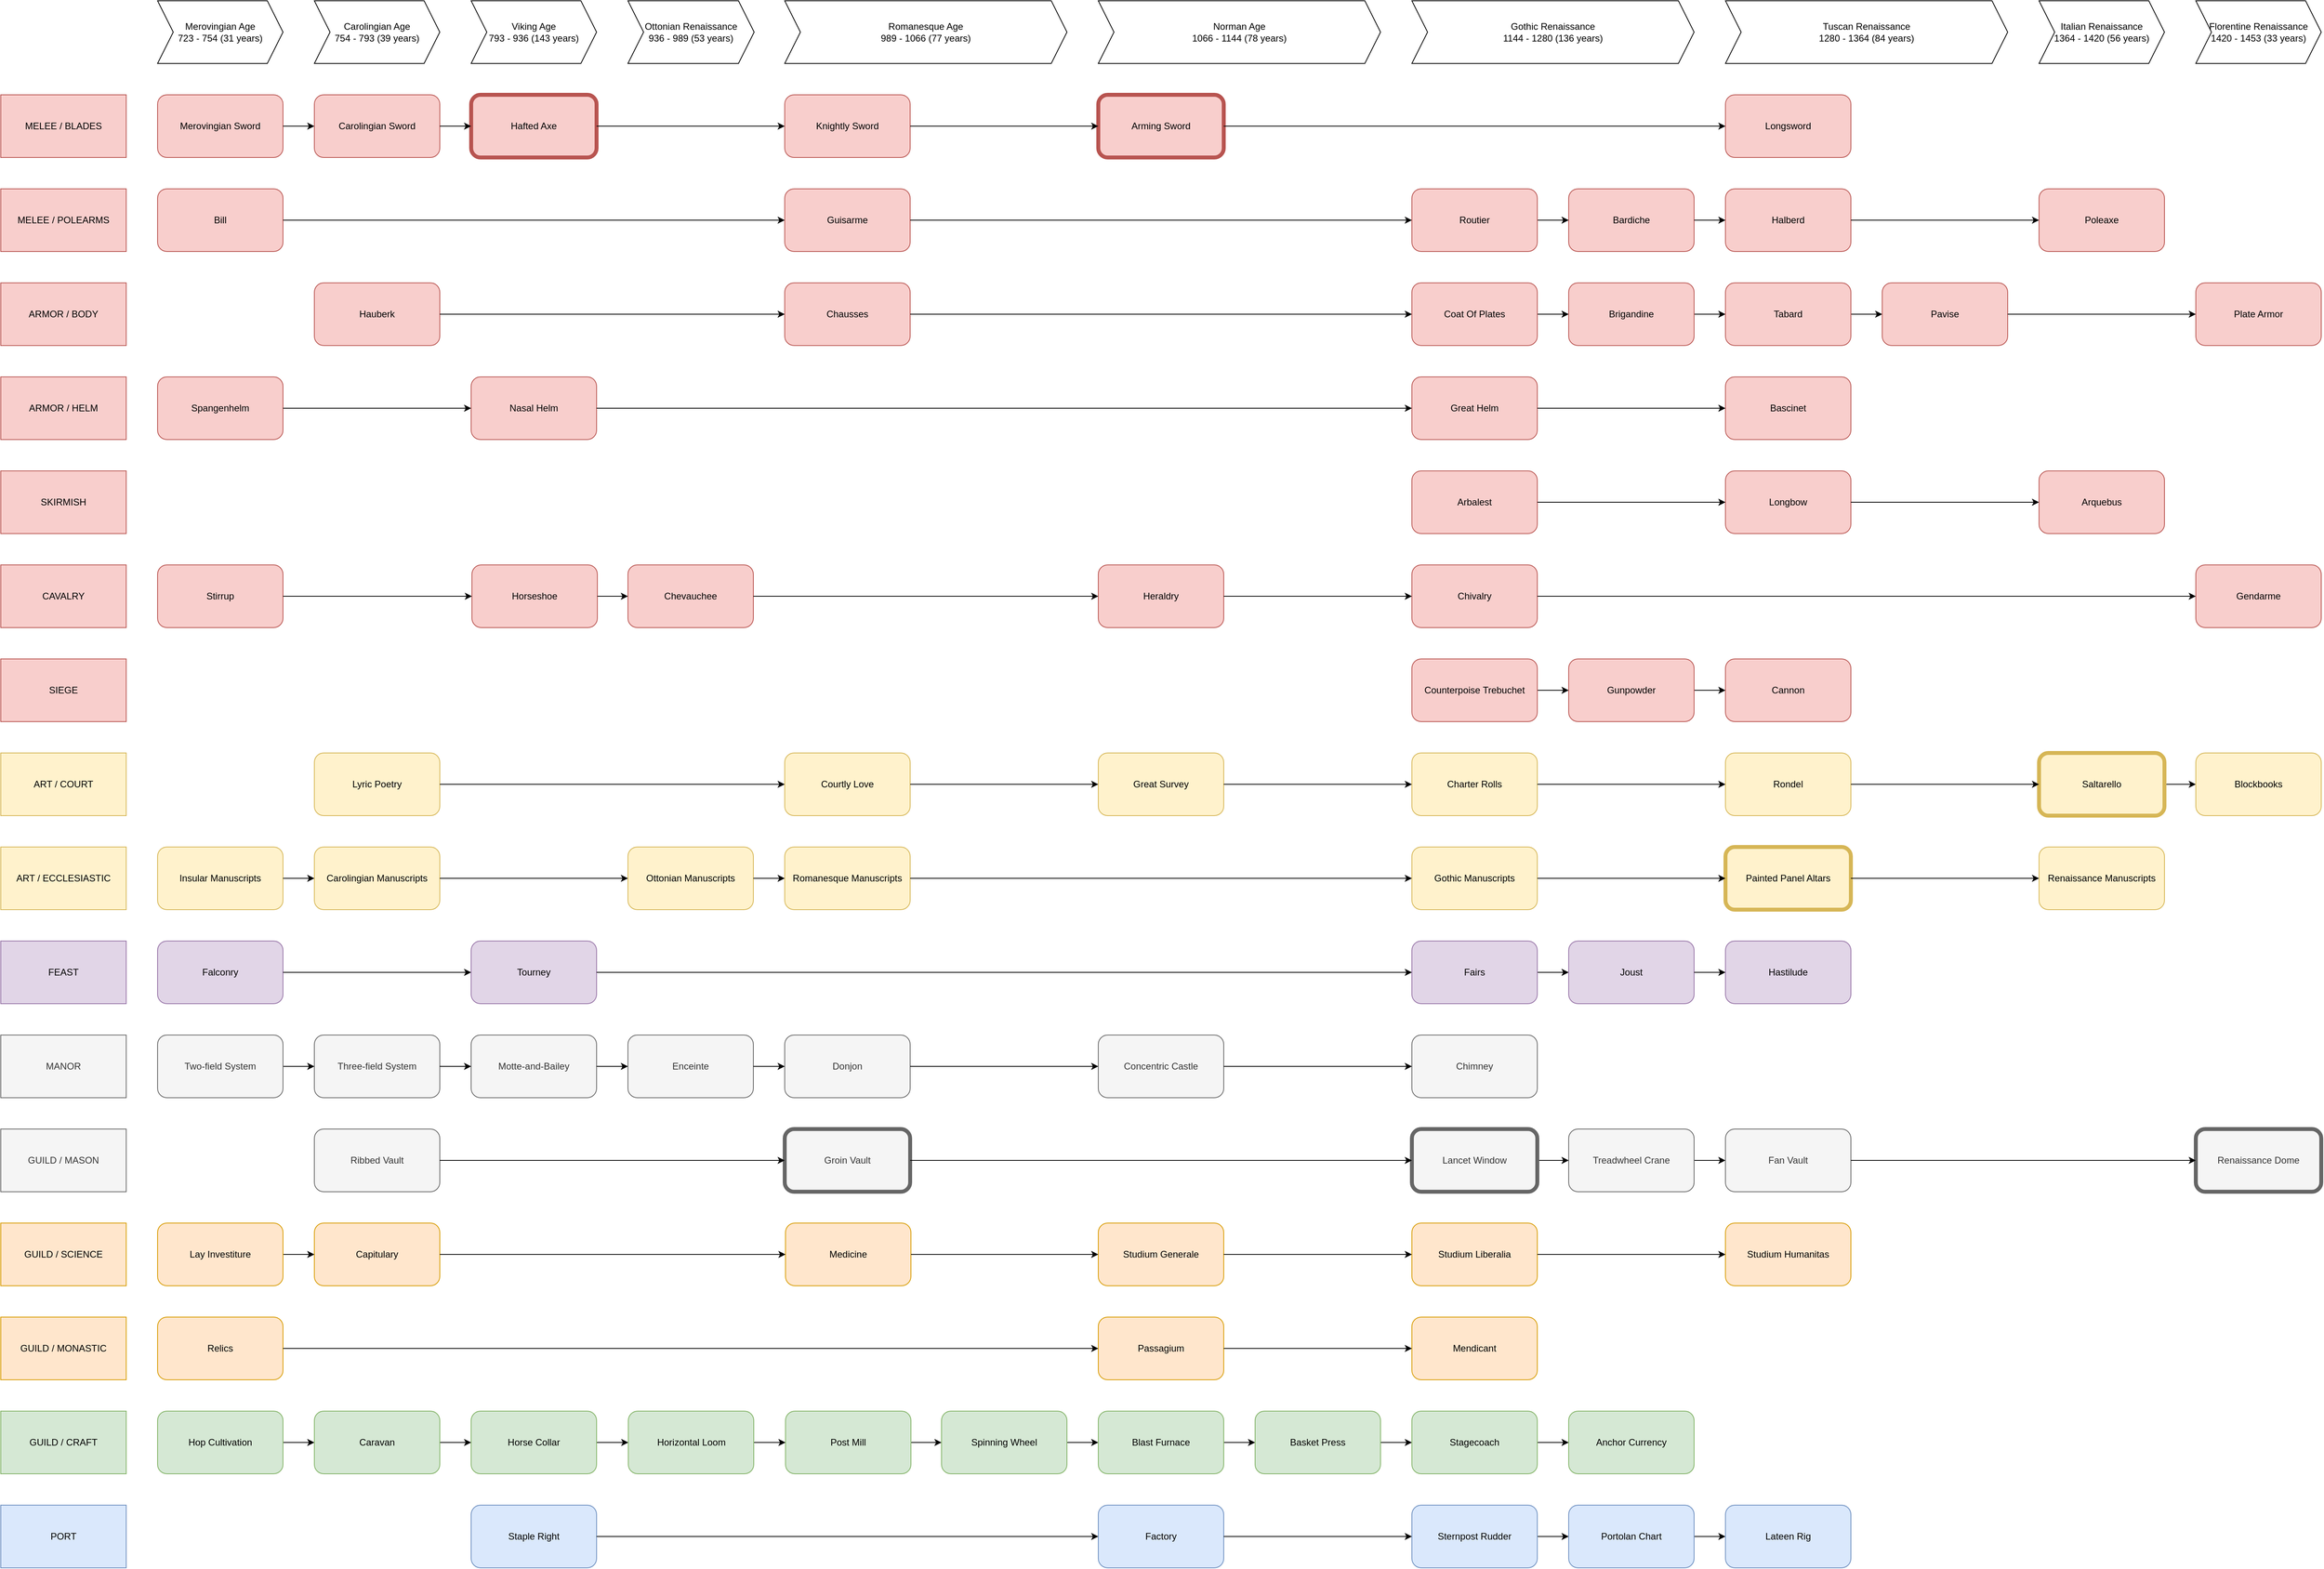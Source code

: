 <mxfile version="13.9.9" type="device"><diagram id="SKvH1ZA3P1PZtePjg_XJ" name="Pagina-1"><mxGraphModel dx="852" dy="494" grid="1" gridSize="10" guides="1" tooltips="1" connect="1" arrows="1" fold="1" page="1" pageScale="1" pageWidth="827" pageHeight="1169" math="0" shadow="0"><root><mxCell id="0"/><mxCell id="1" parent="0"/><mxCell id="VDtbJ5FtK_MV0GmCRCyh-1" value="Merovingian Sword" style="rounded=1;whiteSpace=wrap;html=1;fillColor=#f8cecc;strokeColor=#b85450;" vertex="1" parent="1"><mxGeometry x="240" y="160" width="160" height="80" as="geometry"/></mxCell><mxCell id="VDtbJ5FtK_MV0GmCRCyh-3" value="Merovingian Age&lt;br&gt;723 - 754 (31 years)" style="shape=step;perimeter=stepPerimeter;whiteSpace=wrap;html=1;fixedSize=1;" vertex="1" parent="1"><mxGeometry x="240" y="40" width="160" height="80" as="geometry"/></mxCell><mxCell id="VDtbJ5FtK_MV0GmCRCyh-4" value="Carolingian Age&lt;br&gt;754 - 793&amp;nbsp;(39 years)" style="shape=step;perimeter=stepPerimeter;whiteSpace=wrap;html=1;fixedSize=1;" vertex="1" parent="1"><mxGeometry x="440" y="40" width="160" height="80" as="geometry"/></mxCell><mxCell id="VDtbJ5FtK_MV0GmCRCyh-5" value="Viking Age&lt;br&gt;793 - 936&amp;nbsp;(143 years)" style="shape=step;perimeter=stepPerimeter;whiteSpace=wrap;html=1;fixedSize=1;" vertex="1" parent="1"><mxGeometry x="640" y="40" width="160" height="80" as="geometry"/></mxCell><mxCell id="VDtbJ5FtK_MV0GmCRCyh-6" value="Ottonian Renaissance&lt;br&gt;936 - 989 (53 years)" style="shape=step;perimeter=stepPerimeter;whiteSpace=wrap;html=1;fixedSize=1;" vertex="1" parent="1"><mxGeometry x="840" y="40" width="161" height="80" as="geometry"/></mxCell><mxCell id="VDtbJ5FtK_MV0GmCRCyh-7" value="Romanesque Age&lt;br&gt;989 - 1066&amp;nbsp;(77 years)" style="shape=step;perimeter=stepPerimeter;whiteSpace=wrap;html=1;fixedSize=1;" vertex="1" parent="1"><mxGeometry x="1040" y="40" width="360" height="80" as="geometry"/></mxCell><mxCell id="VDtbJ5FtK_MV0GmCRCyh-8" value="Norman Age&lt;br&gt;1066 - 1144&amp;nbsp;(78 years)" style="shape=step;perimeter=stepPerimeter;whiteSpace=wrap;html=1;fixedSize=1;" vertex="1" parent="1"><mxGeometry x="1440" y="40" width="360" height="80" as="geometry"/></mxCell><mxCell id="VDtbJ5FtK_MV0GmCRCyh-9" value="Gothic Renaissance&lt;br&gt;1144 - 1280&amp;nbsp;(136 years)" style="shape=step;perimeter=stepPerimeter;whiteSpace=wrap;html=1;fixedSize=1;" vertex="1" parent="1"><mxGeometry x="1840" y="40" width="360" height="80" as="geometry"/></mxCell><mxCell id="VDtbJ5FtK_MV0GmCRCyh-10" value="Tuscan Renaissance&lt;br&gt;1280 - 1364&amp;nbsp;(84 years)" style="shape=step;perimeter=stepPerimeter;whiteSpace=wrap;html=1;fixedSize=1;" vertex="1" parent="1"><mxGeometry x="2240" y="40" width="360" height="80" as="geometry"/></mxCell><mxCell id="VDtbJ5FtK_MV0GmCRCyh-11" value="Italian Renaissance&lt;br&gt;1364 - 1420&amp;nbsp;(56 years)" style="shape=step;perimeter=stepPerimeter;whiteSpace=wrap;html=1;fixedSize=1;" vertex="1" parent="1"><mxGeometry x="2640" y="40" width="160" height="80" as="geometry"/></mxCell><mxCell id="VDtbJ5FtK_MV0GmCRCyh-12" value="Florentine Renaissance&lt;br&gt;1420 - 1453&amp;nbsp;(33 years)" style="shape=step;perimeter=stepPerimeter;whiteSpace=wrap;html=1;fixedSize=1;" vertex="1" parent="1"><mxGeometry x="2840" y="40" width="160" height="80" as="geometry"/></mxCell><mxCell id="VDtbJ5FtK_MV0GmCRCyh-13" value="Carolingian Sword" style="rounded=1;whiteSpace=wrap;html=1;fillColor=#f8cecc;strokeColor=#b85450;" vertex="1" parent="1"><mxGeometry x="440" y="160" width="160" height="80" as="geometry"/></mxCell><mxCell id="VDtbJ5FtK_MV0GmCRCyh-15" value="Knightly Sword" style="rounded=1;whiteSpace=wrap;html=1;fillColor=#f8cecc;strokeColor=#b85450;" vertex="1" parent="1"><mxGeometry x="1040" y="160" width="160" height="80" as="geometry"/></mxCell><mxCell id="VDtbJ5FtK_MV0GmCRCyh-16" value="Arming Sword" style="rounded=1;whiteSpace=wrap;html=1;fillColor=#f8cecc;strokeColor=#b85450;strokeWidth=5;" vertex="1" parent="1"><mxGeometry x="1440" y="160" width="160" height="80" as="geometry"/></mxCell><mxCell id="VDtbJ5FtK_MV0GmCRCyh-17" value="Longsword" style="rounded=1;whiteSpace=wrap;html=1;fillColor=#f8cecc;strokeColor=#b85450;" vertex="1" parent="1"><mxGeometry x="2240" y="160" width="160" height="80" as="geometry"/></mxCell><mxCell id="VDtbJ5FtK_MV0GmCRCyh-18" value="MELEE / BLADES" style="rounded=0;whiteSpace=wrap;html=1;fillColor=#f8cecc;strokeColor=#b85450;" vertex="1" parent="1"><mxGeometry x="40" y="160" width="160" height="80" as="geometry"/></mxCell><mxCell id="VDtbJ5FtK_MV0GmCRCyh-19" value="" style="endArrow=classic;html=1;entryX=0;entryY=0.5;entryDx=0;entryDy=0;exitX=1;exitY=0.5;exitDx=0;exitDy=0;" edge="1" parent="1" source="VDtbJ5FtK_MV0GmCRCyh-1" target="VDtbJ5FtK_MV0GmCRCyh-13"><mxGeometry width="50" height="50" relative="1" as="geometry"><mxPoint x="170" y="360" as="sourcePoint"/><mxPoint x="220" y="310" as="targetPoint"/></mxGeometry></mxCell><mxCell id="VDtbJ5FtK_MV0GmCRCyh-22" value="" style="endArrow=classic;html=1;entryX=0;entryY=0.5;entryDx=0;entryDy=0;exitX=1;exitY=0.5;exitDx=0;exitDy=0;" edge="1" parent="1" source="VDtbJ5FtK_MV0GmCRCyh-15" target="VDtbJ5FtK_MV0GmCRCyh-16"><mxGeometry width="50" height="50" relative="1" as="geometry"><mxPoint x="1330" y="360" as="sourcePoint"/><mxPoint x="1380" y="310" as="targetPoint"/></mxGeometry></mxCell><mxCell id="VDtbJ5FtK_MV0GmCRCyh-23" value="" style="endArrow=classic;html=1;entryX=0;entryY=0.5;entryDx=0;entryDy=0;exitX=1;exitY=0.5;exitDx=0;exitDy=0;" edge="1" parent="1" source="VDtbJ5FtK_MV0GmCRCyh-16" target="VDtbJ5FtK_MV0GmCRCyh-17"><mxGeometry width="50" height="50" relative="1" as="geometry"><mxPoint x="1860" y="360" as="sourcePoint"/><mxPoint x="1910" y="310" as="targetPoint"/></mxGeometry></mxCell><mxCell id="VDtbJ5FtK_MV0GmCRCyh-24" value="Hafted Axe" style="rounded=1;whiteSpace=wrap;html=1;fillColor=#f8cecc;strokeColor=#b85450;strokeWidth=5;" vertex="1" parent="1"><mxGeometry x="640" y="160" width="160" height="80" as="geometry"/></mxCell><mxCell id="VDtbJ5FtK_MV0GmCRCyh-27" value="MELEE / POLEARMS" style="rounded=0;whiteSpace=wrap;html=1;fillColor=#f8cecc;strokeColor=#b85450;" vertex="1" parent="1"><mxGeometry x="40" y="280" width="160" height="80" as="geometry"/></mxCell><mxCell id="VDtbJ5FtK_MV0GmCRCyh-28" value="SKIRMISH" style="rounded=0;whiteSpace=wrap;html=1;fillColor=#f8cecc;strokeColor=#b85450;" vertex="1" parent="1"><mxGeometry x="40" y="640" width="160" height="80" as="geometry"/></mxCell><mxCell id="VDtbJ5FtK_MV0GmCRCyh-29" value="SIEGE" style="rounded=0;whiteSpace=wrap;html=1;fillColor=#f8cecc;strokeColor=#b85450;" vertex="1" parent="1"><mxGeometry x="40" y="880" width="160" height="80" as="geometry"/></mxCell><mxCell id="VDtbJ5FtK_MV0GmCRCyh-30" value="Bardiche" style="rounded=1;whiteSpace=wrap;html=1;fillColor=#f8cecc;strokeColor=#b85450;" vertex="1" parent="1"><mxGeometry x="2040" y="280" width="160" height="80" as="geometry"/></mxCell><mxCell id="VDtbJ5FtK_MV0GmCRCyh-31" value="ARMOR / BODY" style="rounded=0;whiteSpace=wrap;html=1;fillColor=#f8cecc;strokeColor=#b85450;" vertex="1" parent="1"><mxGeometry x="40" y="400" width="160" height="80" as="geometry"/></mxCell><mxCell id="VDtbJ5FtK_MV0GmCRCyh-32" value="Halberd" style="rounded=1;whiteSpace=wrap;html=1;fillColor=#f8cecc;strokeColor=#b85450;" vertex="1" parent="1"><mxGeometry x="2240" y="280" width="160" height="80" as="geometry"/></mxCell><mxCell id="VDtbJ5FtK_MV0GmCRCyh-33" value="Poleaxe" style="rounded=1;whiteSpace=wrap;html=1;fillColor=#f8cecc;strokeColor=#b85450;" vertex="1" parent="1"><mxGeometry x="2640" y="280" width="160" height="80" as="geometry"/></mxCell><mxCell id="VDtbJ5FtK_MV0GmCRCyh-34" value="" style="endArrow=classic;html=1;entryX=0;entryY=0.5;entryDx=0;entryDy=0;exitX=1;exitY=0.5;exitDx=0;exitDy=0;" edge="1" parent="1" source="VDtbJ5FtK_MV0GmCRCyh-30" target="VDtbJ5FtK_MV0GmCRCyh-32"><mxGeometry width="50" height="50" relative="1" as="geometry"><mxPoint x="2280" y="350" as="sourcePoint"/><mxPoint x="2330" y="300" as="targetPoint"/></mxGeometry></mxCell><mxCell id="VDtbJ5FtK_MV0GmCRCyh-35" value="" style="endArrow=classic;html=1;entryX=0;entryY=0.5;entryDx=0;entryDy=0;exitX=1;exitY=0.5;exitDx=0;exitDy=0;" edge="1" parent="1" source="VDtbJ5FtK_MV0GmCRCyh-32" target="VDtbJ5FtK_MV0GmCRCyh-33"><mxGeometry width="50" height="50" relative="1" as="geometry"><mxPoint x="2280" y="350" as="sourcePoint"/><mxPoint x="2330" y="300" as="targetPoint"/></mxGeometry></mxCell><mxCell id="VDtbJ5FtK_MV0GmCRCyh-36" value="" style="endArrow=classic;html=1;entryX=0;entryY=0.5;entryDx=0;entryDy=0;exitX=1;exitY=0.5;exitDx=0;exitDy=0;" edge="1" parent="1" source="VDtbJ5FtK_MV0GmCRCyh-13" target="VDtbJ5FtK_MV0GmCRCyh-24"><mxGeometry width="50" height="50" relative="1" as="geometry"><mxPoint x="580" y="430" as="sourcePoint"/><mxPoint x="630" y="380" as="targetPoint"/></mxGeometry></mxCell><mxCell id="VDtbJ5FtK_MV0GmCRCyh-37" value="" style="endArrow=classic;html=1;entryX=0;entryY=0.5;entryDx=0;entryDy=0;exitX=1;exitY=0.5;exitDx=0;exitDy=0;" edge="1" parent="1" source="VDtbJ5FtK_MV0GmCRCyh-24" target="VDtbJ5FtK_MV0GmCRCyh-15"><mxGeometry width="50" height="50" relative="1" as="geometry"><mxPoint x="420" y="430" as="sourcePoint"/><mxPoint x="470" y="380" as="targetPoint"/></mxGeometry></mxCell><mxCell id="VDtbJ5FtK_MV0GmCRCyh-39" value="Chausses" style="rounded=1;whiteSpace=wrap;html=1;fillColor=#f8cecc;strokeColor=#b85450;" vertex="1" parent="1"><mxGeometry x="1040" y="400" width="160" height="80" as="geometry"/></mxCell><mxCell id="VDtbJ5FtK_MV0GmCRCyh-55" value="" style="edgeStyle=orthogonalEdgeStyle;rounded=0;orthogonalLoop=1;jettySize=auto;html=1;" edge="1" parent="1" source="VDtbJ5FtK_MV0GmCRCyh-40" target="VDtbJ5FtK_MV0GmCRCyh-42"><mxGeometry relative="1" as="geometry"/></mxCell><mxCell id="VDtbJ5FtK_MV0GmCRCyh-40" value="Coat Of Plates" style="rounded=1;whiteSpace=wrap;html=1;fillColor=#f8cecc;strokeColor=#b85450;" vertex="1" parent="1"><mxGeometry x="1840" y="400" width="160" height="80" as="geometry"/></mxCell><mxCell id="VDtbJ5FtK_MV0GmCRCyh-41" value="ARMOR / HELM" style="rounded=0;whiteSpace=wrap;html=1;fillColor=#f8cecc;strokeColor=#b85450;" vertex="1" parent="1"><mxGeometry x="40" y="520" width="160" height="80" as="geometry"/></mxCell><mxCell id="VDtbJ5FtK_MV0GmCRCyh-54" value="" style="edgeStyle=orthogonalEdgeStyle;rounded=0;orthogonalLoop=1;jettySize=auto;html=1;" edge="1" parent="1" source="VDtbJ5FtK_MV0GmCRCyh-42" target="VDtbJ5FtK_MV0GmCRCyh-43"><mxGeometry relative="1" as="geometry"/></mxCell><mxCell id="VDtbJ5FtK_MV0GmCRCyh-42" value="Brigandine" style="rounded=1;whiteSpace=wrap;html=1;fillColor=#f8cecc;strokeColor=#b85450;" vertex="1" parent="1"><mxGeometry x="2040" y="400" width="160" height="80" as="geometry"/></mxCell><mxCell id="VDtbJ5FtK_MV0GmCRCyh-172" value="" style="edgeStyle=orthogonalEdgeStyle;rounded=0;orthogonalLoop=1;jettySize=auto;html=1;" edge="1" parent="1" source="VDtbJ5FtK_MV0GmCRCyh-43" target="VDtbJ5FtK_MV0GmCRCyh-170"><mxGeometry relative="1" as="geometry"/></mxCell><mxCell id="VDtbJ5FtK_MV0GmCRCyh-43" value="Tabard" style="rounded=1;whiteSpace=wrap;html=1;fillColor=#f8cecc;strokeColor=#b85450;" vertex="1" parent="1"><mxGeometry x="2240" y="400" width="160" height="80" as="geometry"/></mxCell><mxCell id="VDtbJ5FtK_MV0GmCRCyh-44" value="Plate Armor" style="rounded=1;whiteSpace=wrap;html=1;fillColor=#f8cecc;strokeColor=#b85450;" vertex="1" parent="1"><mxGeometry x="2840" y="400" width="160" height="80" as="geometry"/></mxCell><mxCell id="VDtbJ5FtK_MV0GmCRCyh-45" value="Bascinet" style="rounded=1;whiteSpace=wrap;html=1;fillColor=#f8cecc;strokeColor=#b85450;" vertex="1" parent="1"><mxGeometry x="2240" y="520" width="160" height="80" as="geometry"/></mxCell><mxCell id="VDtbJ5FtK_MV0GmCRCyh-46" value="Great Helm" style="rounded=1;whiteSpace=wrap;html=1;fillColor=#f8cecc;strokeColor=#b85450;" vertex="1" parent="1"><mxGeometry x="1840" y="520" width="160" height="80" as="geometry"/></mxCell><mxCell id="VDtbJ5FtK_MV0GmCRCyh-47" value="Hauberk" style="rounded=1;whiteSpace=wrap;html=1;fillColor=#f8cecc;strokeColor=#b85450;" vertex="1" parent="1"><mxGeometry x="440" y="400" width="160" height="80" as="geometry"/></mxCell><mxCell id="VDtbJ5FtK_MV0GmCRCyh-48" value="Arbalest" style="rounded=1;whiteSpace=wrap;html=1;fillColor=#f8cecc;strokeColor=#b85450;" vertex="1" parent="1"><mxGeometry x="1840" y="640" width="160" height="80" as="geometry"/></mxCell><mxCell id="VDtbJ5FtK_MV0GmCRCyh-49" value="Longbow" style="rounded=1;whiteSpace=wrap;html=1;fillColor=#f8cecc;strokeColor=#b85450;" vertex="1" parent="1"><mxGeometry x="2240" y="640" width="160" height="80" as="geometry"/></mxCell><mxCell id="VDtbJ5FtK_MV0GmCRCyh-50" value="Arquebus" style="rounded=1;whiteSpace=wrap;html=1;fillColor=#f8cecc;strokeColor=#b85450;" vertex="1" parent="1"><mxGeometry x="2640" y="640" width="160" height="80" as="geometry"/></mxCell><mxCell id="VDtbJ5FtK_MV0GmCRCyh-51" value="" style="endArrow=classic;html=1;entryX=0;entryY=0.5;entryDx=0;entryDy=0;exitX=1;exitY=0.5;exitDx=0;exitDy=0;" edge="1" parent="1" source="VDtbJ5FtK_MV0GmCRCyh-49" target="VDtbJ5FtK_MV0GmCRCyh-50"><mxGeometry width="50" height="50" relative="1" as="geometry"><mxPoint x="2310" y="610" as="sourcePoint"/><mxPoint x="2360" y="560" as="targetPoint"/></mxGeometry></mxCell><mxCell id="VDtbJ5FtK_MV0GmCRCyh-52" value="" style="endArrow=classic;html=1;entryX=0;entryY=0.5;entryDx=0;entryDy=0;exitX=1;exitY=0.5;exitDx=0;exitDy=0;" edge="1" parent="1" source="VDtbJ5FtK_MV0GmCRCyh-48" target="VDtbJ5FtK_MV0GmCRCyh-49"><mxGeometry width="50" height="50" relative="1" as="geometry"><mxPoint x="2190" y="610" as="sourcePoint"/><mxPoint x="2240" y="560" as="targetPoint"/></mxGeometry></mxCell><mxCell id="VDtbJ5FtK_MV0GmCRCyh-56" value="" style="endArrow=classic;html=1;entryX=0;entryY=0.5;entryDx=0;entryDy=0;exitX=1;exitY=0.5;exitDx=0;exitDy=0;" edge="1" parent="1" source="VDtbJ5FtK_MV0GmCRCyh-39" target="VDtbJ5FtK_MV0GmCRCyh-40"><mxGeometry width="50" height="50" relative="1" as="geometry"><mxPoint x="1510" y="490" as="sourcePoint"/><mxPoint x="1560" y="440" as="targetPoint"/></mxGeometry></mxCell><mxCell id="VDtbJ5FtK_MV0GmCRCyh-57" value="" style="endArrow=classic;html=1;entryX=0;entryY=0.5;entryDx=0;entryDy=0;exitX=1;exitY=0.5;exitDx=0;exitDy=0;" edge="1" parent="1" source="VDtbJ5FtK_MV0GmCRCyh-47" target="VDtbJ5FtK_MV0GmCRCyh-39"><mxGeometry width="50" height="50" relative="1" as="geometry"><mxPoint x="600" y="460" as="sourcePoint"/><mxPoint x="650" y="410" as="targetPoint"/></mxGeometry></mxCell><mxCell id="VDtbJ5FtK_MV0GmCRCyh-58" value="" style="endArrow=classic;html=1;entryX=0;entryY=0.5;entryDx=0;entryDy=0;exitX=1;exitY=0.5;exitDx=0;exitDy=0;" edge="1" parent="1" source="VDtbJ5FtK_MV0GmCRCyh-46" target="VDtbJ5FtK_MV0GmCRCyh-45"><mxGeometry width="50" height="50" relative="1" as="geometry"><mxPoint x="2150" y="460" as="sourcePoint"/><mxPoint x="2200" y="410" as="targetPoint"/></mxGeometry></mxCell><mxCell id="VDtbJ5FtK_MV0GmCRCyh-59" value="Cannon" style="rounded=1;whiteSpace=wrap;html=1;fillColor=#f8cecc;strokeColor=#b85450;" vertex="1" parent="1"><mxGeometry x="2240" y="880" width="160" height="80" as="geometry"/></mxCell><mxCell id="VDtbJ5FtK_MV0GmCRCyh-122" value="" style="edgeStyle=orthogonalEdgeStyle;rounded=0;orthogonalLoop=1;jettySize=auto;html=1;" edge="1" parent="1" source="VDtbJ5FtK_MV0GmCRCyh-60" target="VDtbJ5FtK_MV0GmCRCyh-121"><mxGeometry relative="1" as="geometry"/></mxCell><mxCell id="VDtbJ5FtK_MV0GmCRCyh-60" value="Counterpoise Trebuchet" style="rounded=1;whiteSpace=wrap;html=1;fillColor=#f8cecc;strokeColor=#b85450;" vertex="1" parent="1"><mxGeometry x="1840" y="880" width="160" height="80" as="geometry"/></mxCell><mxCell id="VDtbJ5FtK_MV0GmCRCyh-63" value="Motte-and-Bailey" style="rounded=1;whiteSpace=wrap;html=1;fillColor=#f5f5f5;strokeColor=#666666;fontColor=#333333;" vertex="1" parent="1"><mxGeometry x="640" y="1360" width="160" height="80" as="geometry"/></mxCell><mxCell id="VDtbJ5FtK_MV0GmCRCyh-64" value="Enceinte" style="rounded=1;whiteSpace=wrap;html=1;fillColor=#f5f5f5;strokeColor=#666666;fontColor=#333333;" vertex="1" parent="1"><mxGeometry x="840" y="1360" width="160" height="80" as="geometry"/></mxCell><mxCell id="VDtbJ5FtK_MV0GmCRCyh-65" value="Donjon" style="rounded=1;whiteSpace=wrap;html=1;fillColor=#f5f5f5;strokeColor=#666666;fontColor=#333333;" vertex="1" parent="1"><mxGeometry x="1040" y="1360" width="160" height="80" as="geometry"/></mxCell><mxCell id="VDtbJ5FtK_MV0GmCRCyh-66" value="Concentric Castle" style="rounded=1;whiteSpace=wrap;html=1;fillColor=#f5f5f5;strokeColor=#666666;fontColor=#333333;" vertex="1" parent="1"><mxGeometry x="1440" y="1360" width="160" height="80" as="geometry"/></mxCell><mxCell id="VDtbJ5FtK_MV0GmCRCyh-67" value="" style="endArrow=classic;html=1;entryX=0;entryY=0.5;entryDx=0;entryDy=0;exitX=1;exitY=0.5;exitDx=0;exitDy=0;" edge="1" parent="1" source="VDtbJ5FtK_MV0GmCRCyh-65" target="VDtbJ5FtK_MV0GmCRCyh-66"><mxGeometry width="50" height="50" relative="1" as="geometry"><mxPoint x="640" y="1370" as="sourcePoint"/><mxPoint x="690" y="1320" as="targetPoint"/></mxGeometry></mxCell><mxCell id="VDtbJ5FtK_MV0GmCRCyh-68" value="" style="endArrow=classic;html=1;entryX=0;entryY=0.5;entryDx=0;entryDy=0;exitX=1;exitY=0.5;exitDx=0;exitDy=0;" edge="1" parent="1" source="VDtbJ5FtK_MV0GmCRCyh-64" target="VDtbJ5FtK_MV0GmCRCyh-65"><mxGeometry width="50" height="50" relative="1" as="geometry"><mxPoint x="640" y="1370" as="sourcePoint"/><mxPoint x="690" y="1320" as="targetPoint"/></mxGeometry></mxCell><mxCell id="VDtbJ5FtK_MV0GmCRCyh-69" value="" style="endArrow=classic;html=1;entryX=0;entryY=0.5;entryDx=0;entryDy=0;exitX=1;exitY=0.5;exitDx=0;exitDy=0;" edge="1" parent="1" source="VDtbJ5FtK_MV0GmCRCyh-63" target="VDtbJ5FtK_MV0GmCRCyh-64"><mxGeometry width="50" height="50" relative="1" as="geometry"><mxPoint x="150" y="1370" as="sourcePoint"/><mxPoint x="200" y="1320" as="targetPoint"/></mxGeometry></mxCell><mxCell id="VDtbJ5FtK_MV0GmCRCyh-70" value="ART / COURT" style="rounded=0;whiteSpace=wrap;html=1;fillColor=#fff2cc;strokeColor=#d6b656;" vertex="1" parent="1"><mxGeometry x="40" y="1000" width="160" height="80" as="geometry"/></mxCell><mxCell id="VDtbJ5FtK_MV0GmCRCyh-71" value="Lyric Poetry" style="rounded=1;whiteSpace=wrap;html=1;fillColor=#fff2cc;strokeColor=#d6b656;" vertex="1" parent="1"><mxGeometry x="440" y="1000" width="160" height="80" as="geometry"/></mxCell><mxCell id="VDtbJ5FtK_MV0GmCRCyh-72" value="Courtly Love" style="rounded=1;whiteSpace=wrap;html=1;fillColor=#fff2cc;strokeColor=#d6b656;" vertex="1" parent="1"><mxGeometry x="1040" y="1000" width="160" height="80" as="geometry"/></mxCell><mxCell id="VDtbJ5FtK_MV0GmCRCyh-73" value="Great Survey" style="rounded=1;whiteSpace=wrap;html=1;fillColor=#fff2cc;strokeColor=#d6b656;" vertex="1" parent="1"><mxGeometry x="1440" y="1000" width="160" height="80" as="geometry"/></mxCell><mxCell id="VDtbJ5FtK_MV0GmCRCyh-74" value="Rondel" style="rounded=1;whiteSpace=wrap;html=1;fillColor=#fff2cc;strokeColor=#d6b656;" vertex="1" parent="1"><mxGeometry x="2240" y="1000" width="160" height="80" as="geometry"/></mxCell><mxCell id="VDtbJ5FtK_MV0GmCRCyh-189" value="" style="edgeStyle=orthogonalEdgeStyle;rounded=0;orthogonalLoop=1;jettySize=auto;html=1;" edge="1" parent="1" source="VDtbJ5FtK_MV0GmCRCyh-75" target="VDtbJ5FtK_MV0GmCRCyh-188"><mxGeometry relative="1" as="geometry"/></mxCell><mxCell id="VDtbJ5FtK_MV0GmCRCyh-75" value="Saltarello" style="rounded=1;whiteSpace=wrap;html=1;fillColor=#fff2cc;strokeColor=#d6b656;strokeWidth=5;" vertex="1" parent="1"><mxGeometry x="2640" y="1000" width="160" height="80" as="geometry"/></mxCell><mxCell id="VDtbJ5FtK_MV0GmCRCyh-76" value="" style="endArrow=classic;html=1;entryX=0;entryY=0.5;entryDx=0;entryDy=0;exitX=1;exitY=0.5;exitDx=0;exitDy=0;" edge="1" parent="1" source="VDtbJ5FtK_MV0GmCRCyh-74" target="VDtbJ5FtK_MV0GmCRCyh-75"><mxGeometry width="50" height="50" relative="1" as="geometry"><mxPoint x="2430" y="890" as="sourcePoint"/><mxPoint x="2480" y="840" as="targetPoint"/></mxGeometry></mxCell><mxCell id="VDtbJ5FtK_MV0GmCRCyh-78" value="" style="endArrow=classic;html=1;entryX=0;entryY=0.5;entryDx=0;entryDy=0;exitX=1;exitY=0.5;exitDx=0;exitDy=0;" edge="1" parent="1" source="VDtbJ5FtK_MV0GmCRCyh-72" target="VDtbJ5FtK_MV0GmCRCyh-73"><mxGeometry width="50" height="50" relative="1" as="geometry"><mxPoint x="1280" y="890" as="sourcePoint"/><mxPoint x="1330" y="840" as="targetPoint"/></mxGeometry></mxCell><mxCell id="VDtbJ5FtK_MV0GmCRCyh-79" value="" style="endArrow=classic;html=1;entryX=0;entryY=0.5;entryDx=0;entryDy=0;exitX=1;exitY=0.5;exitDx=0;exitDy=0;" edge="1" parent="1" source="VDtbJ5FtK_MV0GmCRCyh-71" target="VDtbJ5FtK_MV0GmCRCyh-72"><mxGeometry width="50" height="50" relative="1" as="geometry"><mxPoint x="590" y="890" as="sourcePoint"/><mxPoint x="640" y="840" as="targetPoint"/></mxGeometry></mxCell><mxCell id="VDtbJ5FtK_MV0GmCRCyh-81" value="Nasal Helm" style="rounded=1;whiteSpace=wrap;html=1;fillColor=#f8cecc;strokeColor=#b85450;" vertex="1" parent="1"><mxGeometry x="640" y="520" width="160" height="80" as="geometry"/></mxCell><mxCell id="VDtbJ5FtK_MV0GmCRCyh-82" value="Spangenhelm" style="rounded=1;whiteSpace=wrap;html=1;fillColor=#f8cecc;strokeColor=#b85450;" vertex="1" parent="1"><mxGeometry x="240" y="520" width="160" height="80" as="geometry"/></mxCell><mxCell id="VDtbJ5FtK_MV0GmCRCyh-83" value="" style="endArrow=classic;html=1;entryX=0;entryY=0.5;entryDx=0;entryDy=0;exitX=1;exitY=0.5;exitDx=0;exitDy=0;" edge="1" parent="1" source="VDtbJ5FtK_MV0GmCRCyh-82" target="VDtbJ5FtK_MV0GmCRCyh-81"><mxGeometry width="50" height="50" relative="1" as="geometry"><mxPoint x="-20" y="600" as="sourcePoint"/><mxPoint x="30" y="550" as="targetPoint"/></mxGeometry></mxCell><mxCell id="VDtbJ5FtK_MV0GmCRCyh-84" value="" style="endArrow=classic;html=1;entryX=0;entryY=0.5;entryDx=0;entryDy=0;exitX=1;exitY=0.5;exitDx=0;exitDy=0;" edge="1" parent="1" source="VDtbJ5FtK_MV0GmCRCyh-81" target="VDtbJ5FtK_MV0GmCRCyh-46"><mxGeometry width="50" height="50" relative="1" as="geometry"><mxPoint x="1420" y="600" as="sourcePoint"/><mxPoint x="1470" y="550" as="targetPoint"/></mxGeometry></mxCell><mxCell id="VDtbJ5FtK_MV0GmCRCyh-85" value="ART /&amp;nbsp;ECCLESIASTIC" style="rounded=0;whiteSpace=wrap;html=1;fillColor=#fff2cc;strokeColor=#d6b656;" vertex="1" parent="1"><mxGeometry x="40" y="1120" width="160" height="80" as="geometry"/></mxCell><mxCell id="VDtbJ5FtK_MV0GmCRCyh-86" value="Insular Manuscripts" style="rounded=1;whiteSpace=wrap;html=1;fillColor=#fff2cc;strokeColor=#d6b656;" vertex="1" parent="1"><mxGeometry x="240" y="1120" width="160" height="80" as="geometry"/></mxCell><mxCell id="VDtbJ5FtK_MV0GmCRCyh-87" value="Carolingian Manuscripts" style="rounded=1;whiteSpace=wrap;html=1;fillColor=#fff2cc;strokeColor=#d6b656;" vertex="1" parent="1"><mxGeometry x="440" y="1120" width="160" height="80" as="geometry"/></mxCell><mxCell id="VDtbJ5FtK_MV0GmCRCyh-88" value="Ottonian Manuscripts" style="rounded=1;whiteSpace=wrap;html=1;fillColor=#fff2cc;strokeColor=#d6b656;" vertex="1" parent="1"><mxGeometry x="840" y="1120" width="160" height="80" as="geometry"/></mxCell><mxCell id="VDtbJ5FtK_MV0GmCRCyh-89" value="Romanesque Manuscripts" style="rounded=1;whiteSpace=wrap;html=1;fillColor=#fff2cc;strokeColor=#d6b656;" vertex="1" parent="1"><mxGeometry x="1040" y="1120" width="160" height="80" as="geometry"/></mxCell><mxCell id="VDtbJ5FtK_MV0GmCRCyh-90" value="Gothic Manuscripts" style="rounded=1;whiteSpace=wrap;html=1;fillColor=#fff2cc;strokeColor=#d6b656;" vertex="1" parent="1"><mxGeometry x="1840" y="1120" width="160" height="80" as="geometry"/></mxCell><mxCell id="VDtbJ5FtK_MV0GmCRCyh-91" value="Renaissance Manuscripts" style="rounded=1;whiteSpace=wrap;html=1;fillColor=#fff2cc;strokeColor=#d6b656;" vertex="1" parent="1"><mxGeometry x="2640" y="1120" width="160" height="80" as="geometry"/></mxCell><mxCell id="VDtbJ5FtK_MV0GmCRCyh-93" value="" style="endArrow=classic;html=1;entryX=0;entryY=0.5;entryDx=0;entryDy=0;exitX=1;exitY=0.5;exitDx=0;exitDy=0;" edge="1" parent="1" source="VDtbJ5FtK_MV0GmCRCyh-89" target="VDtbJ5FtK_MV0GmCRCyh-90"><mxGeometry width="50" height="50" relative="1" as="geometry"><mxPoint x="1530" y="1060" as="sourcePoint"/><mxPoint x="1580" y="1010" as="targetPoint"/></mxGeometry></mxCell><mxCell id="VDtbJ5FtK_MV0GmCRCyh-94" value="" style="endArrow=classic;html=1;entryX=0;entryY=0.5;entryDx=0;entryDy=0;exitX=1;exitY=0.5;exitDx=0;exitDy=0;" edge="1" parent="1" source="VDtbJ5FtK_MV0GmCRCyh-88" target="VDtbJ5FtK_MV0GmCRCyh-89"><mxGeometry width="50" height="50" relative="1" as="geometry"><mxPoint x="650" y="1060" as="sourcePoint"/><mxPoint x="700" y="1010" as="targetPoint"/></mxGeometry></mxCell><mxCell id="VDtbJ5FtK_MV0GmCRCyh-95" value="" style="endArrow=classic;html=1;entryX=0;entryY=0.5;entryDx=0;entryDy=0;exitX=1;exitY=0.5;exitDx=0;exitDy=0;" edge="1" parent="1" source="VDtbJ5FtK_MV0GmCRCyh-87" target="VDtbJ5FtK_MV0GmCRCyh-88"><mxGeometry width="50" height="50" relative="1" as="geometry"><mxPoint x="340" y="1060" as="sourcePoint"/><mxPoint x="390" y="1010" as="targetPoint"/></mxGeometry></mxCell><mxCell id="VDtbJ5FtK_MV0GmCRCyh-96" value="" style="endArrow=classic;html=1;entryX=0;entryY=0.5;entryDx=0;entryDy=0;exitX=1;exitY=0.5;exitDx=0;exitDy=0;" edge="1" parent="1" source="VDtbJ5FtK_MV0GmCRCyh-86" target="VDtbJ5FtK_MV0GmCRCyh-87"><mxGeometry width="50" height="50" relative="1" as="geometry"><mxPoint x="390" y="1060" as="sourcePoint"/><mxPoint x="440" y="1010" as="targetPoint"/></mxGeometry></mxCell><mxCell id="VDtbJ5FtK_MV0GmCRCyh-97" value="GUILD / SCIENCE" style="rounded=0;whiteSpace=wrap;html=1;fillColor=#ffe6cc;strokeColor=#d79b00;" vertex="1" parent="1"><mxGeometry x="40" y="1600" width="160" height="80" as="geometry"/></mxCell><mxCell id="VDtbJ5FtK_MV0GmCRCyh-98" value="Studium Generale" style="rounded=1;whiteSpace=wrap;html=1;fillColor=#ffe6cc;strokeColor=#d79b00;" vertex="1" parent="1"><mxGeometry x="1440" y="1600" width="160" height="80" as="geometry"/></mxCell><mxCell id="VDtbJ5FtK_MV0GmCRCyh-99" value="Studium Liberalia" style="rounded=1;whiteSpace=wrap;html=1;fillColor=#ffe6cc;strokeColor=#d79b00;" vertex="1" parent="1"><mxGeometry x="1840" y="1600" width="160" height="80" as="geometry"/></mxCell><mxCell id="VDtbJ5FtK_MV0GmCRCyh-100" value="Studium Humanitas" style="rounded=1;whiteSpace=wrap;html=1;fillColor=#ffe6cc;strokeColor=#d79b00;" vertex="1" parent="1"><mxGeometry x="2240" y="1600" width="160" height="80" as="geometry"/></mxCell><mxCell id="VDtbJ5FtK_MV0GmCRCyh-101" value="" style="endArrow=classic;html=1;entryX=0;entryY=0.5;entryDx=0;entryDy=0;exitX=1;exitY=0.5;exitDx=0;exitDy=0;" edge="1" parent="1" source="VDtbJ5FtK_MV0GmCRCyh-99" target="VDtbJ5FtK_MV0GmCRCyh-100"><mxGeometry width="50" height="50" relative="1" as="geometry"><mxPoint x="2020" y="1580" as="sourcePoint"/><mxPoint x="2070" y="1530" as="targetPoint"/></mxGeometry></mxCell><mxCell id="VDtbJ5FtK_MV0GmCRCyh-102" value="" style="endArrow=classic;html=1;entryX=0;entryY=0.5;entryDx=0;entryDy=0;exitX=1;exitY=0.5;exitDx=0;exitDy=0;" edge="1" parent="1" source="VDtbJ5FtK_MV0GmCRCyh-98" target="VDtbJ5FtK_MV0GmCRCyh-99"><mxGeometry width="50" height="50" relative="1" as="geometry"><mxPoint x="1600" y="1580" as="sourcePoint"/><mxPoint x="1650" y="1530" as="targetPoint"/></mxGeometry></mxCell><mxCell id="VDtbJ5FtK_MV0GmCRCyh-208" value="" style="edgeStyle=orthogonalEdgeStyle;rounded=0;orthogonalLoop=1;jettySize=auto;html=1;" edge="1" parent="1" source="VDtbJ5FtK_MV0GmCRCyh-104" target="VDtbJ5FtK_MV0GmCRCyh-206"><mxGeometry relative="1" as="geometry"/></mxCell><mxCell id="VDtbJ5FtK_MV0GmCRCyh-104" value="Hop Cultivation" style="rounded=1;whiteSpace=wrap;html=1;fillColor=#d5e8d4;strokeColor=#82b366;" vertex="1" parent="1"><mxGeometry x="240" y="1840" width="160" height="80" as="geometry"/></mxCell><mxCell id="VDtbJ5FtK_MV0GmCRCyh-233" value="" style="edgeStyle=orthogonalEdgeStyle;rounded=0;orthogonalLoop=1;jettySize=auto;html=1;" edge="1" parent="1" source="VDtbJ5FtK_MV0GmCRCyh-106" target="VDtbJ5FtK_MV0GmCRCyh-232"><mxGeometry relative="1" as="geometry"/></mxCell><mxCell id="VDtbJ5FtK_MV0GmCRCyh-106" value="Horse Collar" style="rounded=1;whiteSpace=wrap;html=1;fillColor=#d5e8d4;strokeColor=#82b366;" vertex="1" parent="1"><mxGeometry x="640" y="1840" width="160" height="80" as="geometry"/></mxCell><mxCell id="VDtbJ5FtK_MV0GmCRCyh-107" value="CAVALRY" style="rounded=0;whiteSpace=wrap;html=1;fillColor=#f8cecc;strokeColor=#b85450;" vertex="1" parent="1"><mxGeometry x="40" y="760" width="160" height="80" as="geometry"/></mxCell><mxCell id="VDtbJ5FtK_MV0GmCRCyh-108" value="Stirrup" style="rounded=1;whiteSpace=wrap;html=1;fillColor=#f8cecc;strokeColor=#b85450;" vertex="1" parent="1"><mxGeometry x="240" y="760" width="160" height="80" as="geometry"/></mxCell><mxCell id="VDtbJ5FtK_MV0GmCRCyh-109" value="Horseshoe" style="rounded=1;whiteSpace=wrap;html=1;fillColor=#f8cecc;strokeColor=#b85450;" vertex="1" parent="1"><mxGeometry x="641" y="760" width="160" height="80" as="geometry"/></mxCell><mxCell id="VDtbJ5FtK_MV0GmCRCyh-110" value="" style="endArrow=classic;html=1;entryX=0;entryY=0.5;entryDx=0;entryDy=0;exitX=1;exitY=0.5;exitDx=0;exitDy=0;" edge="1" parent="1" source="VDtbJ5FtK_MV0GmCRCyh-108" target="VDtbJ5FtK_MV0GmCRCyh-109"><mxGeometry width="50" height="50" relative="1" as="geometry"><mxPoint x="60" y="950" as="sourcePoint"/><mxPoint x="110" y="900" as="targetPoint"/></mxGeometry></mxCell><mxCell id="VDtbJ5FtK_MV0GmCRCyh-113" value="Chivalry" style="rounded=1;whiteSpace=wrap;html=1;fillColor=#f8cecc;strokeColor=#b85450;" vertex="1" parent="1"><mxGeometry x="1840" y="760" width="160" height="80" as="geometry"/></mxCell><mxCell id="VDtbJ5FtK_MV0GmCRCyh-114" value="Chevauchee" style="rounded=1;whiteSpace=wrap;html=1;fillColor=#f8cecc;strokeColor=#b85450;" vertex="1" parent="1"><mxGeometry x="840" y="760" width="160" height="80" as="geometry"/></mxCell><mxCell id="VDtbJ5FtK_MV0GmCRCyh-115" value="" style="endArrow=classic;html=1;entryX=0;entryY=0.5;entryDx=0;entryDy=0;exitX=1;exitY=0.5;exitDx=0;exitDy=0;" edge="1" parent="1" source="VDtbJ5FtK_MV0GmCRCyh-109" target="VDtbJ5FtK_MV0GmCRCyh-114"><mxGeometry width="50" height="50" relative="1" as="geometry"><mxPoint x="760" y="810" as="sourcePoint"/><mxPoint x="810" y="760" as="targetPoint"/></mxGeometry></mxCell><mxCell id="VDtbJ5FtK_MV0GmCRCyh-116" value="Heraldry" style="rounded=1;whiteSpace=wrap;html=1;fillColor=#f8cecc;strokeColor=#b85450;" vertex="1" parent="1"><mxGeometry x="1440" y="760" width="160" height="80" as="geometry"/></mxCell><mxCell id="VDtbJ5FtK_MV0GmCRCyh-117" value="" style="endArrow=classic;html=1;entryX=0;entryY=0.5;entryDx=0;entryDy=0;exitX=1;exitY=0.5;exitDx=0;exitDy=0;" edge="1" parent="1" source="VDtbJ5FtK_MV0GmCRCyh-116" target="VDtbJ5FtK_MV0GmCRCyh-113"><mxGeometry width="50" height="50" relative="1" as="geometry"><mxPoint x="1360" y="810" as="sourcePoint"/><mxPoint x="1410" y="760" as="targetPoint"/></mxGeometry></mxCell><mxCell id="VDtbJ5FtK_MV0GmCRCyh-118" value="" style="endArrow=classic;html=1;entryX=0;entryY=0.5;entryDx=0;entryDy=0;" edge="1" parent="1" source="VDtbJ5FtK_MV0GmCRCyh-114" target="VDtbJ5FtK_MV0GmCRCyh-116"><mxGeometry width="50" height="50" relative="1" as="geometry"><mxPoint x="1090" y="810" as="sourcePoint"/><mxPoint x="1140" y="760" as="targetPoint"/></mxGeometry></mxCell><mxCell id="VDtbJ5FtK_MV0GmCRCyh-187" value="" style="edgeStyle=orthogonalEdgeStyle;rounded=0;orthogonalLoop=1;jettySize=auto;html=1;" edge="1" parent="1" source="VDtbJ5FtK_MV0GmCRCyh-119" target="VDtbJ5FtK_MV0GmCRCyh-186"><mxGeometry relative="1" as="geometry"/></mxCell><mxCell id="VDtbJ5FtK_MV0GmCRCyh-119" value="Basket Press" style="rounded=1;whiteSpace=wrap;html=1;fillColor=#d5e8d4;strokeColor=#82b366;" vertex="1" parent="1"><mxGeometry x="1640" y="1840" width="160" height="80" as="geometry"/></mxCell><mxCell id="VDtbJ5FtK_MV0GmCRCyh-123" value="" style="edgeStyle=orthogonalEdgeStyle;rounded=0;orthogonalLoop=1;jettySize=auto;html=1;" edge="1" parent="1" source="VDtbJ5FtK_MV0GmCRCyh-121" target="VDtbJ5FtK_MV0GmCRCyh-59"><mxGeometry relative="1" as="geometry"/></mxCell><mxCell id="VDtbJ5FtK_MV0GmCRCyh-121" value="Gunpowder" style="rounded=1;whiteSpace=wrap;html=1;fillColor=#f8cecc;strokeColor=#b85450;" vertex="1" parent="1"><mxGeometry x="2040" y="880" width="160" height="80" as="geometry"/></mxCell><mxCell id="VDtbJ5FtK_MV0GmCRCyh-125" value="Gendarme" style="rounded=1;whiteSpace=wrap;html=1;fillColor=#f8cecc;strokeColor=#b85450;" vertex="1" parent="1"><mxGeometry x="2840" y="760" width="160" height="80" as="geometry"/></mxCell><mxCell id="VDtbJ5FtK_MV0GmCRCyh-211" value="" style="edgeStyle=orthogonalEdgeStyle;rounded=0;orthogonalLoop=1;jettySize=auto;html=1;" edge="1" parent="1" source="VDtbJ5FtK_MV0GmCRCyh-126" target="VDtbJ5FtK_MV0GmCRCyh-30"><mxGeometry relative="1" as="geometry"/></mxCell><mxCell id="VDtbJ5FtK_MV0GmCRCyh-126" value="Routier" style="rounded=1;whiteSpace=wrap;html=1;fillColor=#f8cecc;strokeColor=#b85450;" vertex="1" parent="1"><mxGeometry x="1840" y="280" width="160" height="80" as="geometry"/></mxCell><mxCell id="VDtbJ5FtK_MV0GmCRCyh-199" value="" style="edgeStyle=orthogonalEdgeStyle;rounded=0;orthogonalLoop=1;jettySize=auto;html=1;" edge="1" parent="1" source="VDtbJ5FtK_MV0GmCRCyh-129" target="VDtbJ5FtK_MV0GmCRCyh-182"><mxGeometry relative="1" as="geometry"/></mxCell><mxCell id="VDtbJ5FtK_MV0GmCRCyh-129" value="Fairs" style="rounded=1;whiteSpace=wrap;html=1;fillColor=#e1d5e7;strokeColor=#9673a6;" vertex="1" parent="1"><mxGeometry x="1840" y="1240" width="160" height="80" as="geometry"/></mxCell><mxCell id="VDtbJ5FtK_MV0GmCRCyh-131" value="Anchor Currency" style="rounded=1;whiteSpace=wrap;html=1;fillColor=#d5e8d4;strokeColor=#82b366;" vertex="1" parent="1"><mxGeometry x="2040" y="1840" width="160" height="80" as="geometry"/></mxCell><mxCell id="VDtbJ5FtK_MV0GmCRCyh-132" value="GUILD / CRAFT" style="rounded=0;whiteSpace=wrap;html=1;fillColor=#d5e8d4;strokeColor=#82b366;" vertex="1" parent="1"><mxGeometry x="40" y="1840" width="160" height="80" as="geometry"/></mxCell><mxCell id="VDtbJ5FtK_MV0GmCRCyh-133" value="PORT" style="rounded=0;whiteSpace=wrap;html=1;fillColor=#dae8fc;strokeColor=#6c8ebf;" vertex="1" parent="1"><mxGeometry x="40" y="1960" width="160" height="80" as="geometry"/></mxCell><mxCell id="VDtbJ5FtK_MV0GmCRCyh-136" value="Staple Right" style="rounded=1;whiteSpace=wrap;html=1;fillColor=#dae8fc;strokeColor=#6c8ebf;" vertex="1" parent="1"><mxGeometry x="640" y="1960" width="160" height="80" as="geometry"/></mxCell><mxCell id="VDtbJ5FtK_MV0GmCRCyh-137" value="Factory" style="rounded=1;whiteSpace=wrap;html=1;fillColor=#dae8fc;strokeColor=#6c8ebf;" vertex="1" parent="1"><mxGeometry x="1440" y="1960" width="160" height="80" as="geometry"/></mxCell><mxCell id="VDtbJ5FtK_MV0GmCRCyh-138" value="" style="endArrow=classic;html=1;entryX=0;entryY=0.5;entryDx=0;entryDy=0;exitX=1;exitY=0.5;exitDx=0;exitDy=0;" edge="1" parent="1" source="VDtbJ5FtK_MV0GmCRCyh-136" target="VDtbJ5FtK_MV0GmCRCyh-137"><mxGeometry width="50" height="50" relative="1" as="geometry"><mxPoint x="910" y="1920" as="sourcePoint"/><mxPoint x="960" y="1870" as="targetPoint"/></mxGeometry></mxCell><mxCell id="VDtbJ5FtK_MV0GmCRCyh-220" value="" style="edgeStyle=orthogonalEdgeStyle;rounded=0;orthogonalLoop=1;jettySize=auto;html=1;" edge="1" parent="1" source="VDtbJ5FtK_MV0GmCRCyh-139" target="VDtbJ5FtK_MV0GmCRCyh-142"><mxGeometry relative="1" as="geometry"/></mxCell><mxCell id="VDtbJ5FtK_MV0GmCRCyh-139" value="Sternpost Rudder" style="rounded=1;whiteSpace=wrap;html=1;fillColor=#dae8fc;strokeColor=#6c8ebf;" vertex="1" parent="1"><mxGeometry x="1840" y="1960" width="160" height="80" as="geometry"/></mxCell><mxCell id="VDtbJ5FtK_MV0GmCRCyh-224" value="" style="edgeStyle=orthogonalEdgeStyle;rounded=0;orthogonalLoop=1;jettySize=auto;html=1;" edge="1" parent="1" source="VDtbJ5FtK_MV0GmCRCyh-141" target="VDtbJ5FtK_MV0GmCRCyh-223"><mxGeometry relative="1" as="geometry"/></mxCell><mxCell id="VDtbJ5FtK_MV0GmCRCyh-141" value="Treadwheel Crane" style="rounded=1;whiteSpace=wrap;html=1;fillColor=#f5f5f5;strokeColor=#666666;fontColor=#333333;" vertex="1" parent="1"><mxGeometry x="2040" y="1480" width="160" height="80" as="geometry"/></mxCell><mxCell id="VDtbJ5FtK_MV0GmCRCyh-221" value="" style="edgeStyle=orthogonalEdgeStyle;rounded=0;orthogonalLoop=1;jettySize=auto;html=1;" edge="1" parent="1" source="VDtbJ5FtK_MV0GmCRCyh-142" target="VDtbJ5FtK_MV0GmCRCyh-147"><mxGeometry relative="1" as="geometry"/></mxCell><mxCell id="VDtbJ5FtK_MV0GmCRCyh-142" value="Portolan Chart" style="rounded=1;whiteSpace=wrap;html=1;fillColor=#dae8fc;strokeColor=#6c8ebf;" vertex="1" parent="1"><mxGeometry x="2040" y="1960" width="160" height="80" as="geometry"/></mxCell><mxCell id="VDtbJ5FtK_MV0GmCRCyh-147" value="Lateen Rig" style="rounded=1;whiteSpace=wrap;html=1;fillColor=#dae8fc;strokeColor=#6c8ebf;" vertex="1" parent="1"><mxGeometry x="2240" y="1960" width="160" height="80" as="geometry"/></mxCell><mxCell id="VDtbJ5FtK_MV0GmCRCyh-149" value="GUILD / MASON" style="rounded=0;whiteSpace=wrap;html=1;fillColor=#f5f5f5;strokeColor=#666666;fontColor=#333333;" vertex="1" parent="1"><mxGeometry x="40" y="1480" width="160" height="80" as="geometry"/></mxCell><mxCell id="VDtbJ5FtK_MV0GmCRCyh-150" value="Renaissance Dome" style="rounded=1;whiteSpace=wrap;html=1;fillColor=#f5f5f5;strokeColor=#666666;strokeWidth=5;fontColor=#333333;" vertex="1" parent="1"><mxGeometry x="2840" y="1480" width="160" height="80" as="geometry"/></mxCell><mxCell id="VDtbJ5FtK_MV0GmCRCyh-219" value="" style="edgeStyle=orthogonalEdgeStyle;rounded=0;orthogonalLoop=1;jettySize=auto;html=1;" edge="1" parent="1" source="VDtbJ5FtK_MV0GmCRCyh-151" target="VDtbJ5FtK_MV0GmCRCyh-141"><mxGeometry relative="1" as="geometry"/></mxCell><mxCell id="VDtbJ5FtK_MV0GmCRCyh-151" value="Lancet Window" style="rounded=1;whiteSpace=wrap;html=1;fillColor=#f5f5f5;strokeColor=#666666;strokeWidth=5;fontColor=#333333;" vertex="1" parent="1"><mxGeometry x="1840" y="1480" width="160" height="80" as="geometry"/></mxCell><mxCell id="VDtbJ5FtK_MV0GmCRCyh-153" value="Ribbed Vault" style="rounded=1;whiteSpace=wrap;html=1;fillColor=#f5f5f5;strokeColor=#666666;fontColor=#333333;" vertex="1" parent="1"><mxGeometry x="440" y="1480" width="160" height="80" as="geometry"/></mxCell><mxCell id="VDtbJ5FtK_MV0GmCRCyh-154" value="Groin Vault" style="rounded=1;whiteSpace=wrap;html=1;fillColor=#f5f5f5;strokeColor=#666666;strokeWidth=5;fontColor=#333333;" vertex="1" parent="1"><mxGeometry x="1040" y="1480" width="160" height="80" as="geometry"/></mxCell><mxCell id="VDtbJ5FtK_MV0GmCRCyh-155" value="" style="endArrow=classic;html=1;entryX=0;entryY=0.5;entryDx=0;entryDy=0;exitX=1;exitY=0.5;exitDx=0;exitDy=0;" edge="1" parent="1" source="VDtbJ5FtK_MV0GmCRCyh-154" target="VDtbJ5FtK_MV0GmCRCyh-151"><mxGeometry width="50" height="50" relative="1" as="geometry"><mxPoint x="1350" y="1480" as="sourcePoint"/><mxPoint x="1400" y="1430" as="targetPoint"/></mxGeometry></mxCell><mxCell id="VDtbJ5FtK_MV0GmCRCyh-156" value="" style="endArrow=classic;html=1;entryX=0;entryY=0.5;entryDx=0;entryDy=0;exitX=1;exitY=0.5;exitDx=0;exitDy=0;" edge="1" parent="1" source="VDtbJ5FtK_MV0GmCRCyh-153" target="VDtbJ5FtK_MV0GmCRCyh-154"><mxGeometry width="50" height="50" relative="1" as="geometry"><mxPoint x="870" y="1480" as="sourcePoint"/><mxPoint x="920" y="1430" as="targetPoint"/></mxGeometry></mxCell><mxCell id="VDtbJ5FtK_MV0GmCRCyh-161" value="MANOR" style="rounded=0;whiteSpace=wrap;html=1;fillColor=#f5f5f5;strokeColor=#666666;fontColor=#333333;" vertex="1" parent="1"><mxGeometry x="40" y="1360" width="160" height="80" as="geometry"/></mxCell><mxCell id="VDtbJ5FtK_MV0GmCRCyh-162" value="Chimney" style="rounded=1;whiteSpace=wrap;html=1;fillColor=#f5f5f5;strokeColor=#666666;fontColor=#333333;" vertex="1" parent="1"><mxGeometry x="1840" y="1360" width="160" height="80" as="geometry"/></mxCell><mxCell id="VDtbJ5FtK_MV0GmCRCyh-163" value="" style="endArrow=classic;html=1;exitX=1;exitY=0.5;exitDx=0;exitDy=0;entryX=0;entryY=0.5;entryDx=0;entryDy=0;" edge="1" parent="1" source="VDtbJ5FtK_MV0GmCRCyh-66" target="VDtbJ5FtK_MV0GmCRCyh-162"><mxGeometry width="50" height="50" relative="1" as="geometry"><mxPoint x="1390" y="1280" as="sourcePoint"/><mxPoint x="1440" y="1230" as="targetPoint"/></mxGeometry></mxCell><mxCell id="VDtbJ5FtK_MV0GmCRCyh-167" value="" style="edgeStyle=orthogonalEdgeStyle;rounded=0;orthogonalLoop=1;jettySize=auto;html=1;" edge="1" parent="1" source="VDtbJ5FtK_MV0GmCRCyh-165" target="VDtbJ5FtK_MV0GmCRCyh-166"><mxGeometry relative="1" as="geometry"/></mxCell><mxCell id="VDtbJ5FtK_MV0GmCRCyh-165" value="Post Mill" style="rounded=1;whiteSpace=wrap;html=1;fillColor=#d5e8d4;strokeColor=#82b366;" vertex="1" parent="1"><mxGeometry x="1041" y="1840" width="160" height="80" as="geometry"/></mxCell><mxCell id="VDtbJ5FtK_MV0GmCRCyh-169" value="" style="edgeStyle=orthogonalEdgeStyle;rounded=0;orthogonalLoop=1;jettySize=auto;html=1;" edge="1" parent="1" source="VDtbJ5FtK_MV0GmCRCyh-166" target="VDtbJ5FtK_MV0GmCRCyh-168"><mxGeometry relative="1" as="geometry"/></mxCell><mxCell id="VDtbJ5FtK_MV0GmCRCyh-166" value="Spinning Wheel" style="rounded=1;whiteSpace=wrap;html=1;fillColor=#d5e8d4;strokeColor=#82b366;" vertex="1" parent="1"><mxGeometry x="1240" y="1840" width="160" height="80" as="geometry"/></mxCell><mxCell id="VDtbJ5FtK_MV0GmCRCyh-175" value="" style="edgeStyle=orthogonalEdgeStyle;rounded=0;orthogonalLoop=1;jettySize=auto;html=1;" edge="1" parent="1" source="VDtbJ5FtK_MV0GmCRCyh-168" target="VDtbJ5FtK_MV0GmCRCyh-119"><mxGeometry relative="1" as="geometry"/></mxCell><mxCell id="VDtbJ5FtK_MV0GmCRCyh-168" value="Blast Furnace" style="rounded=1;whiteSpace=wrap;html=1;fillColor=#d5e8d4;strokeColor=#82b366;" vertex="1" parent="1"><mxGeometry x="1440" y="1840" width="160" height="80" as="geometry"/></mxCell><mxCell id="VDtbJ5FtK_MV0GmCRCyh-170" value="Pavise" style="rounded=1;whiteSpace=wrap;html=1;fillColor=#f8cecc;strokeColor=#b85450;" vertex="1" parent="1"><mxGeometry x="2440" y="400" width="160" height="80" as="geometry"/></mxCell><mxCell id="VDtbJ5FtK_MV0GmCRCyh-171" value="" style="endArrow=classic;html=1;entryX=0;entryY=0.5;entryDx=0;entryDy=0;exitX=1;exitY=0.5;exitDx=0;exitDy=0;" edge="1" parent="1" source="VDtbJ5FtK_MV0GmCRCyh-170" target="VDtbJ5FtK_MV0GmCRCyh-44"><mxGeometry width="50" height="50" relative="1" as="geometry"><mxPoint x="2610" y="490" as="sourcePoint"/><mxPoint x="2660" y="440" as="targetPoint"/></mxGeometry></mxCell><mxCell id="VDtbJ5FtK_MV0GmCRCyh-173" value="Medicine" style="rounded=1;whiteSpace=wrap;html=1;fillColor=#ffe6cc;strokeColor=#d79b00;" vertex="1" parent="1"><mxGeometry x="1041" y="1600" width="160" height="80" as="geometry"/></mxCell><mxCell id="VDtbJ5FtK_MV0GmCRCyh-174" value="" style="endArrow=classic;html=1;entryX=0;entryY=0.5;entryDx=0;entryDy=0;exitX=1;exitY=0.5;exitDx=0;exitDy=0;" edge="1" parent="1" source="VDtbJ5FtK_MV0GmCRCyh-173" target="VDtbJ5FtK_MV0GmCRCyh-98"><mxGeometry width="50" height="50" relative="1" as="geometry"><mxPoint x="1160" y="1710" as="sourcePoint"/><mxPoint x="1210" y="1660" as="targetPoint"/></mxGeometry></mxCell><mxCell id="VDtbJ5FtK_MV0GmCRCyh-176" value="Three-field System" style="rounded=1;whiteSpace=wrap;html=1;fillColor=#f5f5f5;strokeColor=#666666;fontColor=#333333;" vertex="1" parent="1"><mxGeometry x="440" y="1360" width="160" height="80" as="geometry"/></mxCell><mxCell id="VDtbJ5FtK_MV0GmCRCyh-177" value="" style="endArrow=classic;html=1;entryX=0;entryY=0.5;entryDx=0;entryDy=0;exitX=1;exitY=0.5;exitDx=0;exitDy=0;" edge="1" parent="1" source="VDtbJ5FtK_MV0GmCRCyh-176" target="VDtbJ5FtK_MV0GmCRCyh-63"><mxGeometry width="50" height="50" relative="1" as="geometry"><mxPoint x="330" y="1450" as="sourcePoint"/><mxPoint x="380" y="1400" as="targetPoint"/></mxGeometry></mxCell><mxCell id="VDtbJ5FtK_MV0GmCRCyh-179" value="GUILD / MONASTIC" style="rounded=0;whiteSpace=wrap;html=1;fillColor=#ffe6cc;strokeColor=#d79b00;" vertex="1" parent="1"><mxGeometry x="40" y="1720" width="160" height="80" as="geometry"/></mxCell><mxCell id="VDtbJ5FtK_MV0GmCRCyh-180" value="FEAST" style="rounded=0;whiteSpace=wrap;html=1;fillColor=#e1d5e7;strokeColor=#9673a6;" vertex="1" parent="1"><mxGeometry x="40" y="1240" width="160" height="80" as="geometry"/></mxCell><mxCell id="VDtbJ5FtK_MV0GmCRCyh-181" value="Tourney" style="rounded=1;whiteSpace=wrap;html=1;fillColor=#e1d5e7;strokeColor=#9673a6;" vertex="1" parent="1"><mxGeometry x="640" y="1240" width="160" height="80" as="geometry"/></mxCell><mxCell id="VDtbJ5FtK_MV0GmCRCyh-182" value="Joust" style="rounded=1;whiteSpace=wrap;html=1;fillColor=#e1d5e7;strokeColor=#9673a6;" vertex="1" parent="1"><mxGeometry x="2040" y="1240" width="160" height="80" as="geometry"/></mxCell><mxCell id="VDtbJ5FtK_MV0GmCRCyh-183" value="Hastilude" style="rounded=1;whiteSpace=wrap;html=1;fillColor=#e1d5e7;strokeColor=#9673a6;" vertex="1" parent="1"><mxGeometry x="2240" y="1240" width="160" height="80" as="geometry"/></mxCell><mxCell id="VDtbJ5FtK_MV0GmCRCyh-184" value="" style="endArrow=classic;html=1;entryX=0;entryY=0.5;entryDx=0;entryDy=0;exitX=1;exitY=0.5;exitDx=0;exitDy=0;" edge="1" parent="1" source="VDtbJ5FtK_MV0GmCRCyh-182" target="VDtbJ5FtK_MV0GmCRCyh-183"><mxGeometry width="50" height="50" relative="1" as="geometry"><mxPoint x="2340" y="1300" as="sourcePoint"/><mxPoint x="2390" y="1250" as="targetPoint"/></mxGeometry></mxCell><mxCell id="VDtbJ5FtK_MV0GmCRCyh-210" value="" style="edgeStyle=orthogonalEdgeStyle;rounded=0;orthogonalLoop=1;jettySize=auto;html=1;" edge="1" parent="1" source="VDtbJ5FtK_MV0GmCRCyh-186" target="VDtbJ5FtK_MV0GmCRCyh-131"><mxGeometry relative="1" as="geometry"/></mxCell><mxCell id="VDtbJ5FtK_MV0GmCRCyh-186" value="Stagecoach" style="rounded=1;whiteSpace=wrap;html=1;fillColor=#d5e8d4;strokeColor=#82b366;" vertex="1" parent="1"><mxGeometry x="1840" y="1840" width="160" height="80" as="geometry"/></mxCell><mxCell id="VDtbJ5FtK_MV0GmCRCyh-188" value="Blockbooks" style="rounded=1;whiteSpace=wrap;html=1;fillColor=#fff2cc;strokeColor=#d6b656;" vertex="1" parent="1"><mxGeometry x="2840" y="1000" width="160" height="80" as="geometry"/></mxCell><mxCell id="VDtbJ5FtK_MV0GmCRCyh-190" value="Relics" style="rounded=1;whiteSpace=wrap;html=1;fillColor=#ffe6cc;strokeColor=#d79b00;" vertex="1" parent="1"><mxGeometry x="240" y="1720" width="160" height="80" as="geometry"/></mxCell><mxCell id="VDtbJ5FtK_MV0GmCRCyh-191" value="Passagium" style="rounded=1;whiteSpace=wrap;html=1;fillColor=#ffe6cc;strokeColor=#d79b00;" vertex="1" parent="1"><mxGeometry x="1440" y="1720" width="160" height="80" as="geometry"/></mxCell><mxCell id="VDtbJ5FtK_MV0GmCRCyh-192" value="Mendicant" style="rounded=1;whiteSpace=wrap;html=1;fillColor=#ffe6cc;strokeColor=#d79b00;" vertex="1" parent="1"><mxGeometry x="1840" y="1720" width="160" height="80" as="geometry"/></mxCell><mxCell id="VDtbJ5FtK_MV0GmCRCyh-193" value="" style="endArrow=classic;html=1;entryX=0;entryY=0.5;entryDx=0;entryDy=0;exitX=1;exitY=0.5;exitDx=0;exitDy=0;" edge="1" parent="1" source="VDtbJ5FtK_MV0GmCRCyh-191" target="VDtbJ5FtK_MV0GmCRCyh-192"><mxGeometry width="50" height="50" relative="1" as="geometry"><mxPoint x="1820" y="1740" as="sourcePoint"/><mxPoint x="1870" y="1690" as="targetPoint"/></mxGeometry></mxCell><mxCell id="VDtbJ5FtK_MV0GmCRCyh-194" value="" style="endArrow=classic;html=1;entryX=0;entryY=0.5;entryDx=0;entryDy=0;exitX=1;exitY=0.5;exitDx=0;exitDy=0;" edge="1" parent="1" source="VDtbJ5FtK_MV0GmCRCyh-190" target="VDtbJ5FtK_MV0GmCRCyh-191"><mxGeometry width="50" height="50" relative="1" as="geometry"><mxPoint x="990" y="1620" as="sourcePoint"/><mxPoint x="1040" y="1570" as="targetPoint"/></mxGeometry></mxCell><mxCell id="VDtbJ5FtK_MV0GmCRCyh-195" value="Capitulary" style="rounded=1;whiteSpace=wrap;html=1;fillColor=#ffe6cc;strokeColor=#d79b00;" vertex="1" parent="1"><mxGeometry x="440" y="1600" width="160" height="80" as="geometry"/></mxCell><mxCell id="VDtbJ5FtK_MV0GmCRCyh-196" value="" style="endArrow=classic;html=1;entryX=0;entryY=0.5;entryDx=0;entryDy=0;exitX=1;exitY=0.5;exitDx=0;exitDy=0;" edge="1" parent="1" source="VDtbJ5FtK_MV0GmCRCyh-195" target="VDtbJ5FtK_MV0GmCRCyh-173"><mxGeometry width="50" height="50" relative="1" as="geometry"><mxPoint x="680" y="1680" as="sourcePoint"/><mxPoint x="730" y="1630" as="targetPoint"/></mxGeometry></mxCell><mxCell id="VDtbJ5FtK_MV0GmCRCyh-197" value="Falconry" style="rounded=1;whiteSpace=wrap;html=1;fillColor=#e1d5e7;strokeColor=#9673a6;" vertex="1" parent="1"><mxGeometry x="240" y="1240" width="160" height="80" as="geometry"/></mxCell><mxCell id="VDtbJ5FtK_MV0GmCRCyh-198" value="" style="endArrow=classic;html=1;entryX=0;entryY=0.5;entryDx=0;entryDy=0;exitX=1;exitY=0.5;exitDx=0;exitDy=0;" edge="1" parent="1" source="VDtbJ5FtK_MV0GmCRCyh-197" target="VDtbJ5FtK_MV0GmCRCyh-181"><mxGeometry width="50" height="50" relative="1" as="geometry"><mxPoint x="540" y="1240" as="sourcePoint"/><mxPoint x="590" y="1190" as="targetPoint"/></mxGeometry></mxCell><mxCell id="VDtbJ5FtK_MV0GmCRCyh-200" value="" style="endArrow=classic;html=1;entryX=0;entryY=0.5;entryDx=0;entryDy=0;exitX=1;exitY=0.5;exitDx=0;exitDy=0;" edge="1" parent="1" source="VDtbJ5FtK_MV0GmCRCyh-181" target="VDtbJ5FtK_MV0GmCRCyh-129"><mxGeometry width="50" height="50" relative="1" as="geometry"><mxPoint x="1380" y="1170" as="sourcePoint"/><mxPoint x="1430" y="1120" as="targetPoint"/></mxGeometry></mxCell><mxCell id="VDtbJ5FtK_MV0GmCRCyh-201" value="Charter Rolls" style="rounded=1;whiteSpace=wrap;html=1;fillColor=#fff2cc;strokeColor=#d6b656;" vertex="1" parent="1"><mxGeometry x="1840" y="1000" width="160" height="80" as="geometry"/></mxCell><mxCell id="VDtbJ5FtK_MV0GmCRCyh-202" value="" style="endArrow=classic;html=1;entryX=0;entryY=0.5;entryDx=0;entryDy=0;exitX=1;exitY=0.5;exitDx=0;exitDy=0;" edge="1" parent="1" source="VDtbJ5FtK_MV0GmCRCyh-201" target="VDtbJ5FtK_MV0GmCRCyh-74"><mxGeometry width="50" height="50" relative="1" as="geometry"><mxPoint x="1950" y="870" as="sourcePoint"/><mxPoint x="2000" y="820" as="targetPoint"/></mxGeometry></mxCell><mxCell id="VDtbJ5FtK_MV0GmCRCyh-203" value="" style="endArrow=classic;html=1;entryX=0;entryY=0.5;entryDx=0;entryDy=0;exitX=1;exitY=0.5;exitDx=0;exitDy=0;" edge="1" parent="1" source="VDtbJ5FtK_MV0GmCRCyh-73" target="VDtbJ5FtK_MV0GmCRCyh-201"><mxGeometry width="50" height="50" relative="1" as="geometry"><mxPoint x="1950" y="870" as="sourcePoint"/><mxPoint x="2000" y="820" as="targetPoint"/></mxGeometry></mxCell><mxCell id="VDtbJ5FtK_MV0GmCRCyh-205" value="" style="edgeStyle=orthogonalEdgeStyle;rounded=0;orthogonalLoop=1;jettySize=auto;html=1;" edge="1" parent="1" source="VDtbJ5FtK_MV0GmCRCyh-204" target="VDtbJ5FtK_MV0GmCRCyh-195"><mxGeometry relative="1" as="geometry"/></mxCell><mxCell id="VDtbJ5FtK_MV0GmCRCyh-204" value="Lay Investiture" style="rounded=1;whiteSpace=wrap;html=1;fillColor=#ffe6cc;strokeColor=#d79b00;" vertex="1" parent="1"><mxGeometry x="240" y="1600" width="160" height="80" as="geometry"/></mxCell><mxCell id="VDtbJ5FtK_MV0GmCRCyh-209" value="" style="edgeStyle=orthogonalEdgeStyle;rounded=0;orthogonalLoop=1;jettySize=auto;html=1;" edge="1" parent="1" source="VDtbJ5FtK_MV0GmCRCyh-206" target="VDtbJ5FtK_MV0GmCRCyh-106"><mxGeometry relative="1" as="geometry"/></mxCell><mxCell id="VDtbJ5FtK_MV0GmCRCyh-206" value="Caravan" style="rounded=1;whiteSpace=wrap;html=1;fillColor=#d5e8d4;strokeColor=#82b366;" vertex="1" parent="1"><mxGeometry x="440" y="1840" width="160" height="80" as="geometry"/></mxCell><mxCell id="VDtbJ5FtK_MV0GmCRCyh-212" value="" style="endArrow=classic;html=1;entryX=0;entryY=0.5;entryDx=0;entryDy=0;exitX=1;exitY=0.5;exitDx=0;exitDy=0;" edge="1" parent="1" source="VDtbJ5FtK_MV0GmCRCyh-113" target="VDtbJ5FtK_MV0GmCRCyh-125"><mxGeometry width="50" height="50" relative="1" as="geometry"><mxPoint x="2460" y="760" as="sourcePoint"/><mxPoint x="2510" y="710" as="targetPoint"/></mxGeometry></mxCell><mxCell id="VDtbJ5FtK_MV0GmCRCyh-214" value="" style="edgeStyle=orthogonalEdgeStyle;rounded=0;orthogonalLoop=1;jettySize=auto;html=1;" edge="1" parent="1" source="VDtbJ5FtK_MV0GmCRCyh-213" target="VDtbJ5FtK_MV0GmCRCyh-176"><mxGeometry relative="1" as="geometry"/></mxCell><mxCell id="VDtbJ5FtK_MV0GmCRCyh-213" value="Two-field System" style="rounded=1;whiteSpace=wrap;html=1;fillColor=#f5f5f5;strokeColor=#666666;fontColor=#333333;" vertex="1" parent="1"><mxGeometry x="240" y="1360" width="160" height="80" as="geometry"/></mxCell><mxCell id="VDtbJ5FtK_MV0GmCRCyh-215" value="Bill" style="rounded=1;whiteSpace=wrap;html=1;fillColor=#f8cecc;strokeColor=#b85450;" vertex="1" parent="1"><mxGeometry x="240" y="280" width="160" height="80" as="geometry"/></mxCell><mxCell id="VDtbJ5FtK_MV0GmCRCyh-216" value="Guisarme" style="rounded=1;whiteSpace=wrap;html=1;fillColor=#f8cecc;strokeColor=#b85450;" vertex="1" parent="1"><mxGeometry x="1040" y="280" width="160" height="80" as="geometry"/></mxCell><mxCell id="VDtbJ5FtK_MV0GmCRCyh-217" value="" style="endArrow=classic;html=1;entryX=0;entryY=0.5;entryDx=0;entryDy=0;exitX=1;exitY=0.5;exitDx=0;exitDy=0;" edge="1" parent="1" source="VDtbJ5FtK_MV0GmCRCyh-215" target="VDtbJ5FtK_MV0GmCRCyh-216"><mxGeometry width="50" height="50" relative="1" as="geometry"><mxPoint x="610" y="360" as="sourcePoint"/><mxPoint x="660" y="310" as="targetPoint"/></mxGeometry></mxCell><mxCell id="VDtbJ5FtK_MV0GmCRCyh-218" value="" style="endArrow=classic;html=1;entryX=0;entryY=0.5;entryDx=0;entryDy=0;exitX=1;exitY=0.5;exitDx=0;exitDy=0;" edge="1" parent="1" source="VDtbJ5FtK_MV0GmCRCyh-216" target="VDtbJ5FtK_MV0GmCRCyh-126"><mxGeometry width="50" height="50" relative="1" as="geometry"><mxPoint x="1540" y="360" as="sourcePoint"/><mxPoint x="1590" y="310" as="targetPoint"/></mxGeometry></mxCell><mxCell id="VDtbJ5FtK_MV0GmCRCyh-222" value="" style="endArrow=classic;html=1;exitX=1;exitY=0.5;exitDx=0;exitDy=0;entryX=0;entryY=0.5;entryDx=0;entryDy=0;" edge="1" parent="1" source="VDtbJ5FtK_MV0GmCRCyh-137" target="VDtbJ5FtK_MV0GmCRCyh-139"><mxGeometry width="50" height="50" relative="1" as="geometry"><mxPoint x="1890" y="1990" as="sourcePoint"/><mxPoint x="1940" y="1940" as="targetPoint"/></mxGeometry></mxCell><mxCell id="VDtbJ5FtK_MV0GmCRCyh-223" value="Fan Vault" style="rounded=1;whiteSpace=wrap;html=1;fillColor=#f5f5f5;strokeColor=#666666;fontColor=#333333;" vertex="1" parent="1"><mxGeometry x="2240" y="1480" width="160" height="80" as="geometry"/></mxCell><mxCell id="VDtbJ5FtK_MV0GmCRCyh-225" value="" style="endArrow=classic;html=1;entryX=0;entryY=0.5;entryDx=0;entryDy=0;exitX=1;exitY=0.5;exitDx=0;exitDy=0;" edge="1" parent="1" source="VDtbJ5FtK_MV0GmCRCyh-223" target="VDtbJ5FtK_MV0GmCRCyh-150"><mxGeometry width="50" height="50" relative="1" as="geometry"><mxPoint x="2430" y="1550" as="sourcePoint"/><mxPoint x="2420" y="1470" as="targetPoint"/></mxGeometry></mxCell><mxCell id="VDtbJ5FtK_MV0GmCRCyh-229" value="Painted Panel Altars" style="rounded=1;whiteSpace=wrap;html=1;fillColor=#fff2cc;strokeColor=#d6b656;strokeWidth=5;" vertex="1" parent="1"><mxGeometry x="2240" y="1120" width="160" height="80" as="geometry"/></mxCell><mxCell id="VDtbJ5FtK_MV0GmCRCyh-230" value="" style="endArrow=classic;html=1;entryX=0;entryY=0.5;entryDx=0;entryDy=0;exitX=1;exitY=0.5;exitDx=0;exitDy=0;" edge="1" parent="1" source="VDtbJ5FtK_MV0GmCRCyh-229" target="VDtbJ5FtK_MV0GmCRCyh-91"><mxGeometry width="50" height="50" relative="1" as="geometry"><mxPoint x="2350" y="1170" as="sourcePoint"/><mxPoint x="2400" y="1120" as="targetPoint"/></mxGeometry></mxCell><mxCell id="VDtbJ5FtK_MV0GmCRCyh-231" value="" style="endArrow=classic;html=1;entryX=0;entryY=0.5;entryDx=0;entryDy=0;exitX=1;exitY=0.5;exitDx=0;exitDy=0;" edge="1" parent="1" source="VDtbJ5FtK_MV0GmCRCyh-90" target="VDtbJ5FtK_MV0GmCRCyh-229"><mxGeometry width="50" height="50" relative="1" as="geometry"><mxPoint x="2350" y="1170" as="sourcePoint"/><mxPoint x="2400" y="1120" as="targetPoint"/></mxGeometry></mxCell><mxCell id="VDtbJ5FtK_MV0GmCRCyh-234" value="" style="edgeStyle=orthogonalEdgeStyle;rounded=0;orthogonalLoop=1;jettySize=auto;html=1;" edge="1" parent="1" source="VDtbJ5FtK_MV0GmCRCyh-232" target="VDtbJ5FtK_MV0GmCRCyh-165"><mxGeometry relative="1" as="geometry"/></mxCell><mxCell id="VDtbJ5FtK_MV0GmCRCyh-232" value="Horizontal Loom" style="rounded=1;whiteSpace=wrap;html=1;fillColor=#d5e8d4;strokeColor=#82b366;" vertex="1" parent="1"><mxGeometry x="840.5" y="1840" width="160" height="80" as="geometry"/></mxCell></root></mxGraphModel></diagram></mxfile>